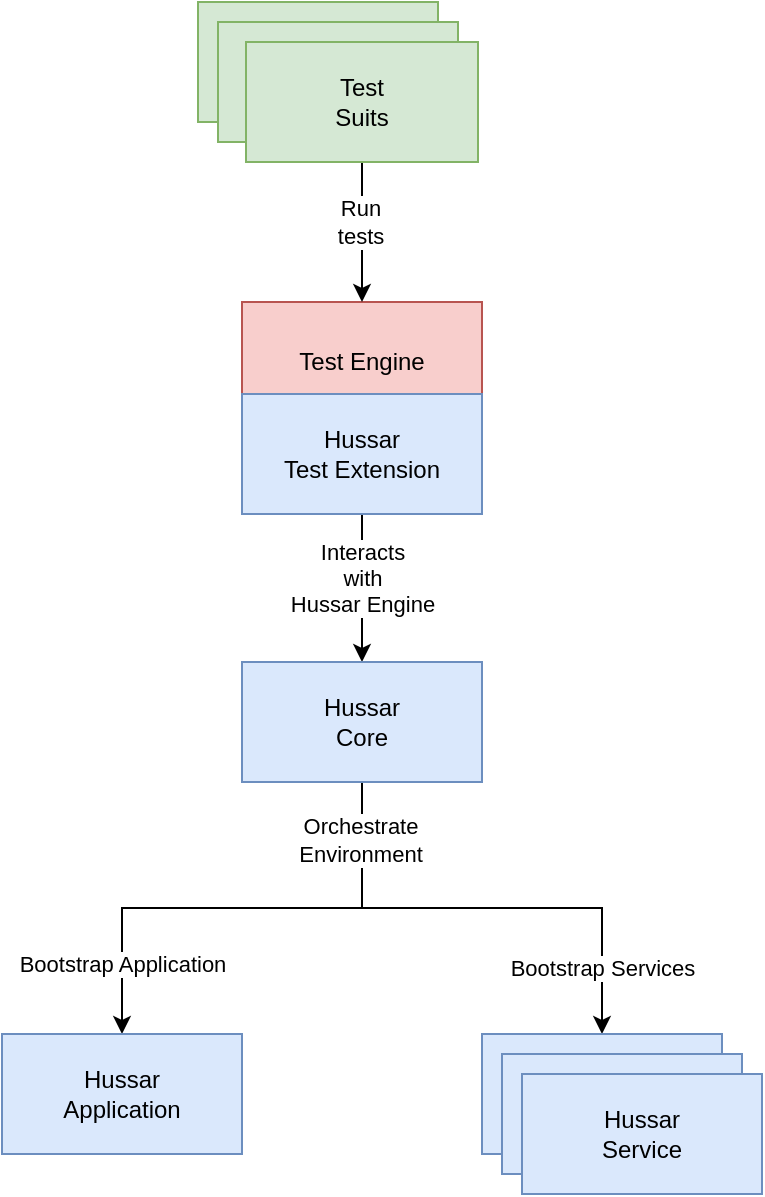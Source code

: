 <mxfile version="24.7.6">
  <diagram name="Strona-1" id="kiaqQ9msaGg5OOlDRO0E">
    <mxGraphModel dx="1434" dy="774" grid="1" gridSize="10" guides="1" tooltips="1" connect="1" arrows="1" fold="1" page="1" pageScale="1" pageWidth="827" pageHeight="1169" math="0" shadow="0">
      <root>
        <mxCell id="0" />
        <mxCell id="1" parent="0" />
        <mxCell id="RsOuA9aRvrkEh2wxPG4m-3" value="Test Engine" style="rounded=0;whiteSpace=wrap;html=1;fillColor=#d5e8d4;strokeColor=#82b366;" parent="1" vertex="1">
          <mxGeometry x="330" y="150" width="120" height="60" as="geometry" />
        </mxCell>
        <mxCell id="RsOuA9aRvrkEh2wxPG4m-5" value="Test Engine" style="rounded=0;whiteSpace=wrap;html=1;fillColor=#d5e8d4;strokeColor=#82b366;" parent="1" vertex="1">
          <mxGeometry x="340" y="160" width="120" height="60" as="geometry" />
        </mxCell>
        <mxCell id="RsOuA9aRvrkEh2wxPG4m-2" value="Test Engine" style="rounded=0;whiteSpace=wrap;html=1;fillColor=#f8cecc;strokeColor=#b85450;" parent="1" vertex="1">
          <mxGeometry x="352" y="300" width="120" height="60" as="geometry" />
        </mxCell>
        <mxCell id="RsOuA9aRvrkEh2wxPG4m-6" style="edgeStyle=orthogonalEdgeStyle;rounded=0;orthogonalLoop=1;jettySize=auto;html=1;entryX=0.5;entryY=0;entryDx=0;entryDy=0;" parent="1" source="RsOuA9aRvrkEh2wxPG4m-4" target="RsOuA9aRvrkEh2wxPG4m-2" edge="1">
          <mxGeometry relative="1" as="geometry" />
        </mxCell>
        <mxCell id="RsOuA9aRvrkEh2wxPG4m-7" value="&lt;div&gt;Run&lt;/div&gt;&lt;div&gt;tests&lt;br&gt;&lt;/div&gt;" style="edgeLabel;html=1;align=center;verticalAlign=middle;resizable=0;points=[];" parent="RsOuA9aRvrkEh2wxPG4m-6" vertex="1" connectable="0">
          <mxGeometry x="-0.343" y="-2" relative="1" as="geometry">
            <mxPoint x="1" y="7" as="offset" />
          </mxGeometry>
        </mxCell>
        <mxCell id="RsOuA9aRvrkEh2wxPG4m-4" value="&lt;div&gt;Test&lt;/div&gt;&lt;div&gt;Suits&lt;br&gt;&lt;/div&gt;" style="rounded=0;whiteSpace=wrap;html=1;fillColor=#d5e8d4;strokeColor=#82b366;" parent="1" vertex="1">
          <mxGeometry x="354" y="170" width="116" height="60" as="geometry" />
        </mxCell>
        <mxCell id="RsOuA9aRvrkEh2wxPG4m-16" style="edgeStyle=orthogonalEdgeStyle;rounded=0;orthogonalLoop=1;jettySize=auto;html=1;" parent="1" source="RsOuA9aRvrkEh2wxPG4m-8" target="RsOuA9aRvrkEh2wxPG4m-9" edge="1">
          <mxGeometry relative="1" as="geometry" />
        </mxCell>
        <mxCell id="RsOuA9aRvrkEh2wxPG4m-19" value="&lt;div&gt;Interacts&lt;/div&gt;&lt;div&gt;with&lt;/div&gt;&lt;div&gt;Hussar Engine&lt;br&gt;&lt;/div&gt;" style="edgeLabel;html=1;align=center;verticalAlign=middle;resizable=0;points=[];" parent="RsOuA9aRvrkEh2wxPG4m-16" vertex="1" connectable="0">
          <mxGeometry x="-0.162" relative="1" as="geometry">
            <mxPoint y="1" as="offset" />
          </mxGeometry>
        </mxCell>
        <mxCell id="RsOuA9aRvrkEh2wxPG4m-8" value="&lt;div&gt;Hussar&lt;/div&gt;&lt;div&gt;Test Extension&lt;br&gt;&lt;/div&gt;" style="rounded=0;whiteSpace=wrap;html=1;fillColor=#dae8fc;strokeColor=#6c8ebf;" parent="1" vertex="1">
          <mxGeometry x="352" y="346" width="120" height="60" as="geometry" />
        </mxCell>
        <mxCell id="RsOuA9aRvrkEh2wxPG4m-14" style="edgeStyle=orthogonalEdgeStyle;rounded=0;orthogonalLoop=1;jettySize=auto;html=1;entryX=0.5;entryY=0;entryDx=0;entryDy=0;" parent="1" source="RsOuA9aRvrkEh2wxPG4m-9" target="RsOuA9aRvrkEh2wxPG4m-10" edge="1">
          <mxGeometry relative="1" as="geometry" />
        </mxCell>
        <mxCell id="r-d9oJfB9ABKQTElyib1-4" value="Bootstrap Application" style="edgeLabel;html=1;align=center;verticalAlign=middle;resizable=0;points=[];" vertex="1" connectable="0" parent="RsOuA9aRvrkEh2wxPG4m-14">
          <mxGeometry x="0.715" relative="1" as="geometry">
            <mxPoint as="offset" />
          </mxGeometry>
        </mxCell>
        <mxCell id="RsOuA9aRvrkEh2wxPG4m-15" style="edgeStyle=orthogonalEdgeStyle;rounded=0;orthogonalLoop=1;jettySize=auto;html=1;" parent="1" source="RsOuA9aRvrkEh2wxPG4m-9" target="RsOuA9aRvrkEh2wxPG4m-11" edge="1">
          <mxGeometry relative="1" as="geometry" />
        </mxCell>
        <mxCell id="RsOuA9aRvrkEh2wxPG4m-22" value="&lt;div&gt;Orchestrate&lt;/div&gt;&lt;div&gt;Environment&lt;br&gt;&lt;/div&gt;" style="edgeLabel;html=1;align=center;verticalAlign=middle;resizable=0;points=[];" parent="RsOuA9aRvrkEh2wxPG4m-15" vertex="1" connectable="0">
          <mxGeometry x="-0.81" y="-1" relative="1" as="geometry">
            <mxPoint y="5" as="offset" />
          </mxGeometry>
        </mxCell>
        <mxCell id="r-d9oJfB9ABKQTElyib1-5" value="Bootstrap Services" style="edgeLabel;html=1;align=center;verticalAlign=middle;resizable=0;points=[];" vertex="1" connectable="0" parent="RsOuA9aRvrkEh2wxPG4m-15">
          <mxGeometry x="0.732" relative="1" as="geometry">
            <mxPoint as="offset" />
          </mxGeometry>
        </mxCell>
        <mxCell id="RsOuA9aRvrkEh2wxPG4m-9" value="&lt;div&gt;Hussar&lt;/div&gt;&lt;div&gt;Core&lt;br&gt;&lt;/div&gt;" style="rounded=0;whiteSpace=wrap;html=1;fillColor=#dae8fc;strokeColor=#6c8ebf;" parent="1" vertex="1">
          <mxGeometry x="352" y="480" width="120" height="60" as="geometry" />
        </mxCell>
        <mxCell id="RsOuA9aRvrkEh2wxPG4m-10" value="&lt;div&gt;Hussar&lt;/div&gt;&lt;div&gt;Application&lt;br&gt;&lt;/div&gt;" style="rounded=0;whiteSpace=wrap;html=1;fillColor=#dae8fc;strokeColor=#6c8ebf;" parent="1" vertex="1">
          <mxGeometry x="232" y="666" width="120" height="60" as="geometry" />
        </mxCell>
        <mxCell id="RsOuA9aRvrkEh2wxPG4m-11" value="&lt;div&gt;Hussar&lt;/div&gt;&lt;div&gt;Application&lt;br&gt;&lt;/div&gt;" style="rounded=0;whiteSpace=wrap;html=1;fillColor=#dae8fc;strokeColor=#6c8ebf;" parent="1" vertex="1">
          <mxGeometry x="472" y="666" width="120" height="60" as="geometry" />
        </mxCell>
        <mxCell id="RsOuA9aRvrkEh2wxPG4m-12" value="&lt;div&gt;Hussar&lt;/div&gt;&lt;div&gt;Application&lt;br&gt;&lt;/div&gt;" style="rounded=0;whiteSpace=wrap;html=1;fillColor=#dae8fc;strokeColor=#6c8ebf;" parent="1" vertex="1">
          <mxGeometry x="482" y="676" width="120" height="60" as="geometry" />
        </mxCell>
        <mxCell id="RsOuA9aRvrkEh2wxPG4m-13" value="&lt;div&gt;Hussar&lt;/div&gt;&lt;div&gt;Service&lt;br&gt;&lt;/div&gt;" style="rounded=0;whiteSpace=wrap;html=1;fillColor=#dae8fc;strokeColor=#6c8ebf;" parent="1" vertex="1">
          <mxGeometry x="492" y="686" width="120" height="60" as="geometry" />
        </mxCell>
      </root>
    </mxGraphModel>
  </diagram>
</mxfile>
